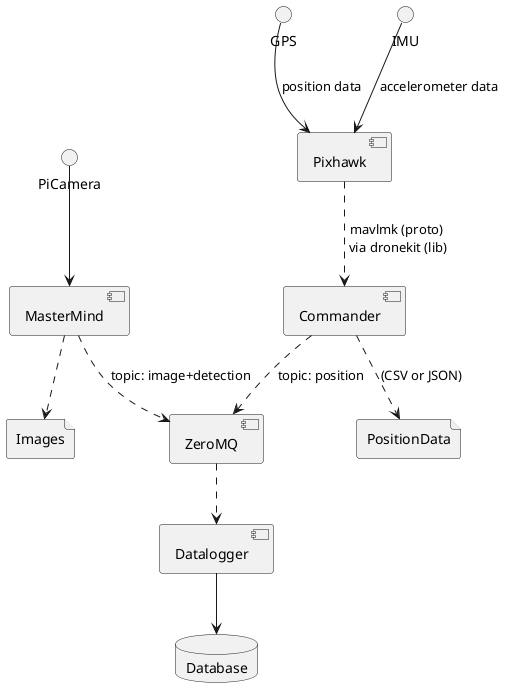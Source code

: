 @startuml

file PositionData
file Images
database Database

GPS --> [Pixhawk]: position data
IMU --> [Pixhawk]: accelerometer data
[Pixhawk] ..> [Commander]: mavlmk (proto)\n via dronekit (lib)

[Commander] ..> [ZeroMQ]: topic: position
[Commander] ..> PositionData: (CSV or JSON)

PiCamera --> [MasterMind]

[MasterMind] ..> Images
[MasterMind] ..> [ZeroMQ]: topic: image+detection

[ZeroMQ] ..> [Datalogger]
[Datalogger] --> Database 

@enduml
